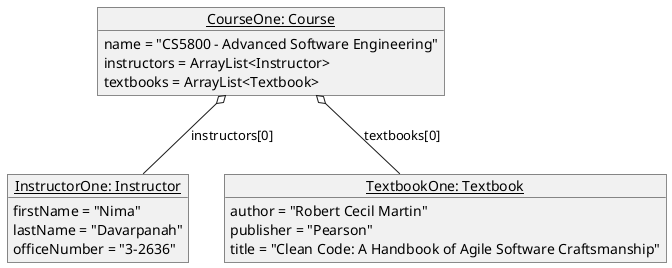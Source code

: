 @startuml OnjectDiagramTwo
object "<u>CourseOne: Course</u>" as courseOne {
    name = "CS5800 - Advanced Software Engineering"
    instructors = ArrayList<Instructor>
    textbooks = ArrayList<Textbook>
}

object "<u>InstructorOne: Instructor</u>" as instructorOne {
    firstName = "Nima"
    lastName = "Davarpanah"
    officeNumber = "3-2636"
}

object "<u>TextbookOne: Textbook</u>" as textbookOne {
    author = "Robert Cecil Martin"
    publisher = "Pearson"
    title = "Clean Code: A Handbook of Agile Software Craftsmanship"
}

courseOne o-- instructorOne : "instructors[0]"
courseOne o-- textbookOne : "textbooks[0]"
@enduml